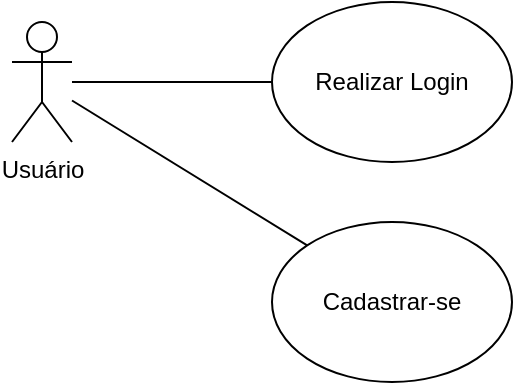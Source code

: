 <mxfile version="20.2.8" type="device"><diagram id="Fb4voL9AVBGVSLnDmz2x" name="Página-1"><mxGraphModel dx="1038" dy="641" grid="1" gridSize="10" guides="1" tooltips="1" connect="1" arrows="1" fold="1" page="1" pageScale="1" pageWidth="827" pageHeight="1169" math="0" shadow="0"><root><mxCell id="0"/><mxCell id="1" parent="0"/><mxCell id="2cLxKQolI3ZKyMtbgYi_-1" value="Usuário" style="shape=umlActor;verticalLabelPosition=bottom;verticalAlign=top;html=1;outlineConnect=0;" parent="1" vertex="1"><mxGeometry x="150" y="230" width="30" height="60" as="geometry"/></mxCell><mxCell id="2cLxKQolI3ZKyMtbgYi_-2" value="Realizar Login" style="ellipse;whiteSpace=wrap;html=1;" parent="1" vertex="1"><mxGeometry x="280" y="220" width="120" height="80" as="geometry"/></mxCell><mxCell id="2cLxKQolI3ZKyMtbgYi_-5" value="Cadastrar-se" style="ellipse;whiteSpace=wrap;html=1;" parent="1" vertex="1"><mxGeometry x="280" y="330" width="120" height="80" as="geometry"/></mxCell><mxCell id="2cLxKQolI3ZKyMtbgYi_-6" value="" style="endArrow=none;html=1;rounded=0;entryX=0;entryY=0.5;entryDx=0;entryDy=0;" parent="1" source="2cLxKQolI3ZKyMtbgYi_-1" target="2cLxKQolI3ZKyMtbgYi_-2" edge="1"><mxGeometry width="50" height="50" relative="1" as="geometry"><mxPoint x="390" y="360" as="sourcePoint"/><mxPoint x="440" y="310" as="targetPoint"/></mxGeometry></mxCell><mxCell id="-imnwIBjiidgAVYkf1Ru-1" value="" style="endArrow=none;html=1;rounded=0;exitX=0;exitY=0;exitDx=0;exitDy=0;" edge="1" parent="1" source="2cLxKQolI3ZKyMtbgYi_-5" target="2cLxKQolI3ZKyMtbgYi_-1"><mxGeometry width="50" height="50" relative="1" as="geometry"><mxPoint x="390" y="360" as="sourcePoint"/><mxPoint x="440" y="310" as="targetPoint"/></mxGeometry></mxCell></root></mxGraphModel></diagram></mxfile>